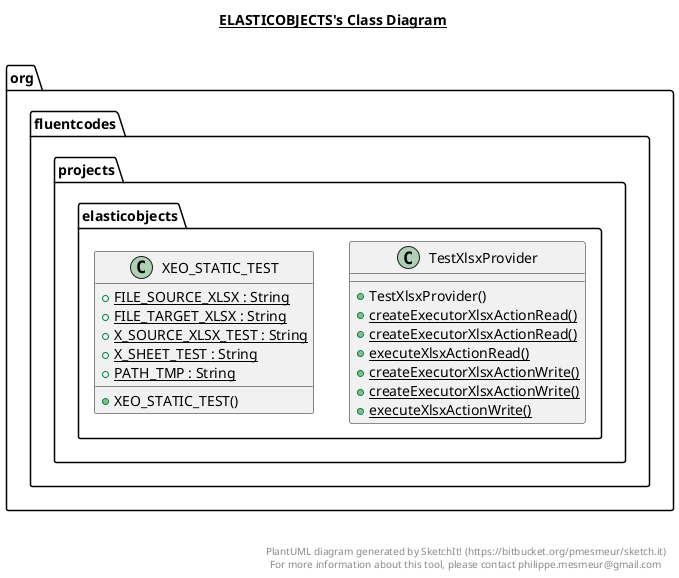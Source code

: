 @startuml

title __ELASTICOBJECTS's Class Diagram__\n

  package org.fluentcodes.projects.elasticobjects {
    class TestXlsxProvider {
        + TestXlsxProvider()
        {static} + createExecutorXlsxActionRead()
        {static} + createExecutorXlsxActionRead()
        {static} + executeXlsxActionRead()
        {static} + createExecutorXlsxActionWrite()
        {static} + createExecutorXlsxActionWrite()
        {static} + executeXlsxActionWrite()
    }
  }
  

  package org.fluentcodes.projects.elasticobjects {
    class XEO_STATIC_TEST {
        {static} + FILE_SOURCE_XLSX : String
        {static} + FILE_TARGET_XLSX : String
        {static} + X_SOURCE_XLSX_TEST : String
        {static} + X_SHEET_TEST : String
        {static} + PATH_TMP : String
        + XEO_STATIC_TEST()
    }
  }
  



right footer


PlantUML diagram generated by SketchIt! (https://bitbucket.org/pmesmeur/sketch.it)
For more information about this tool, please contact philippe.mesmeur@gmail.com
endfooter

@enduml

